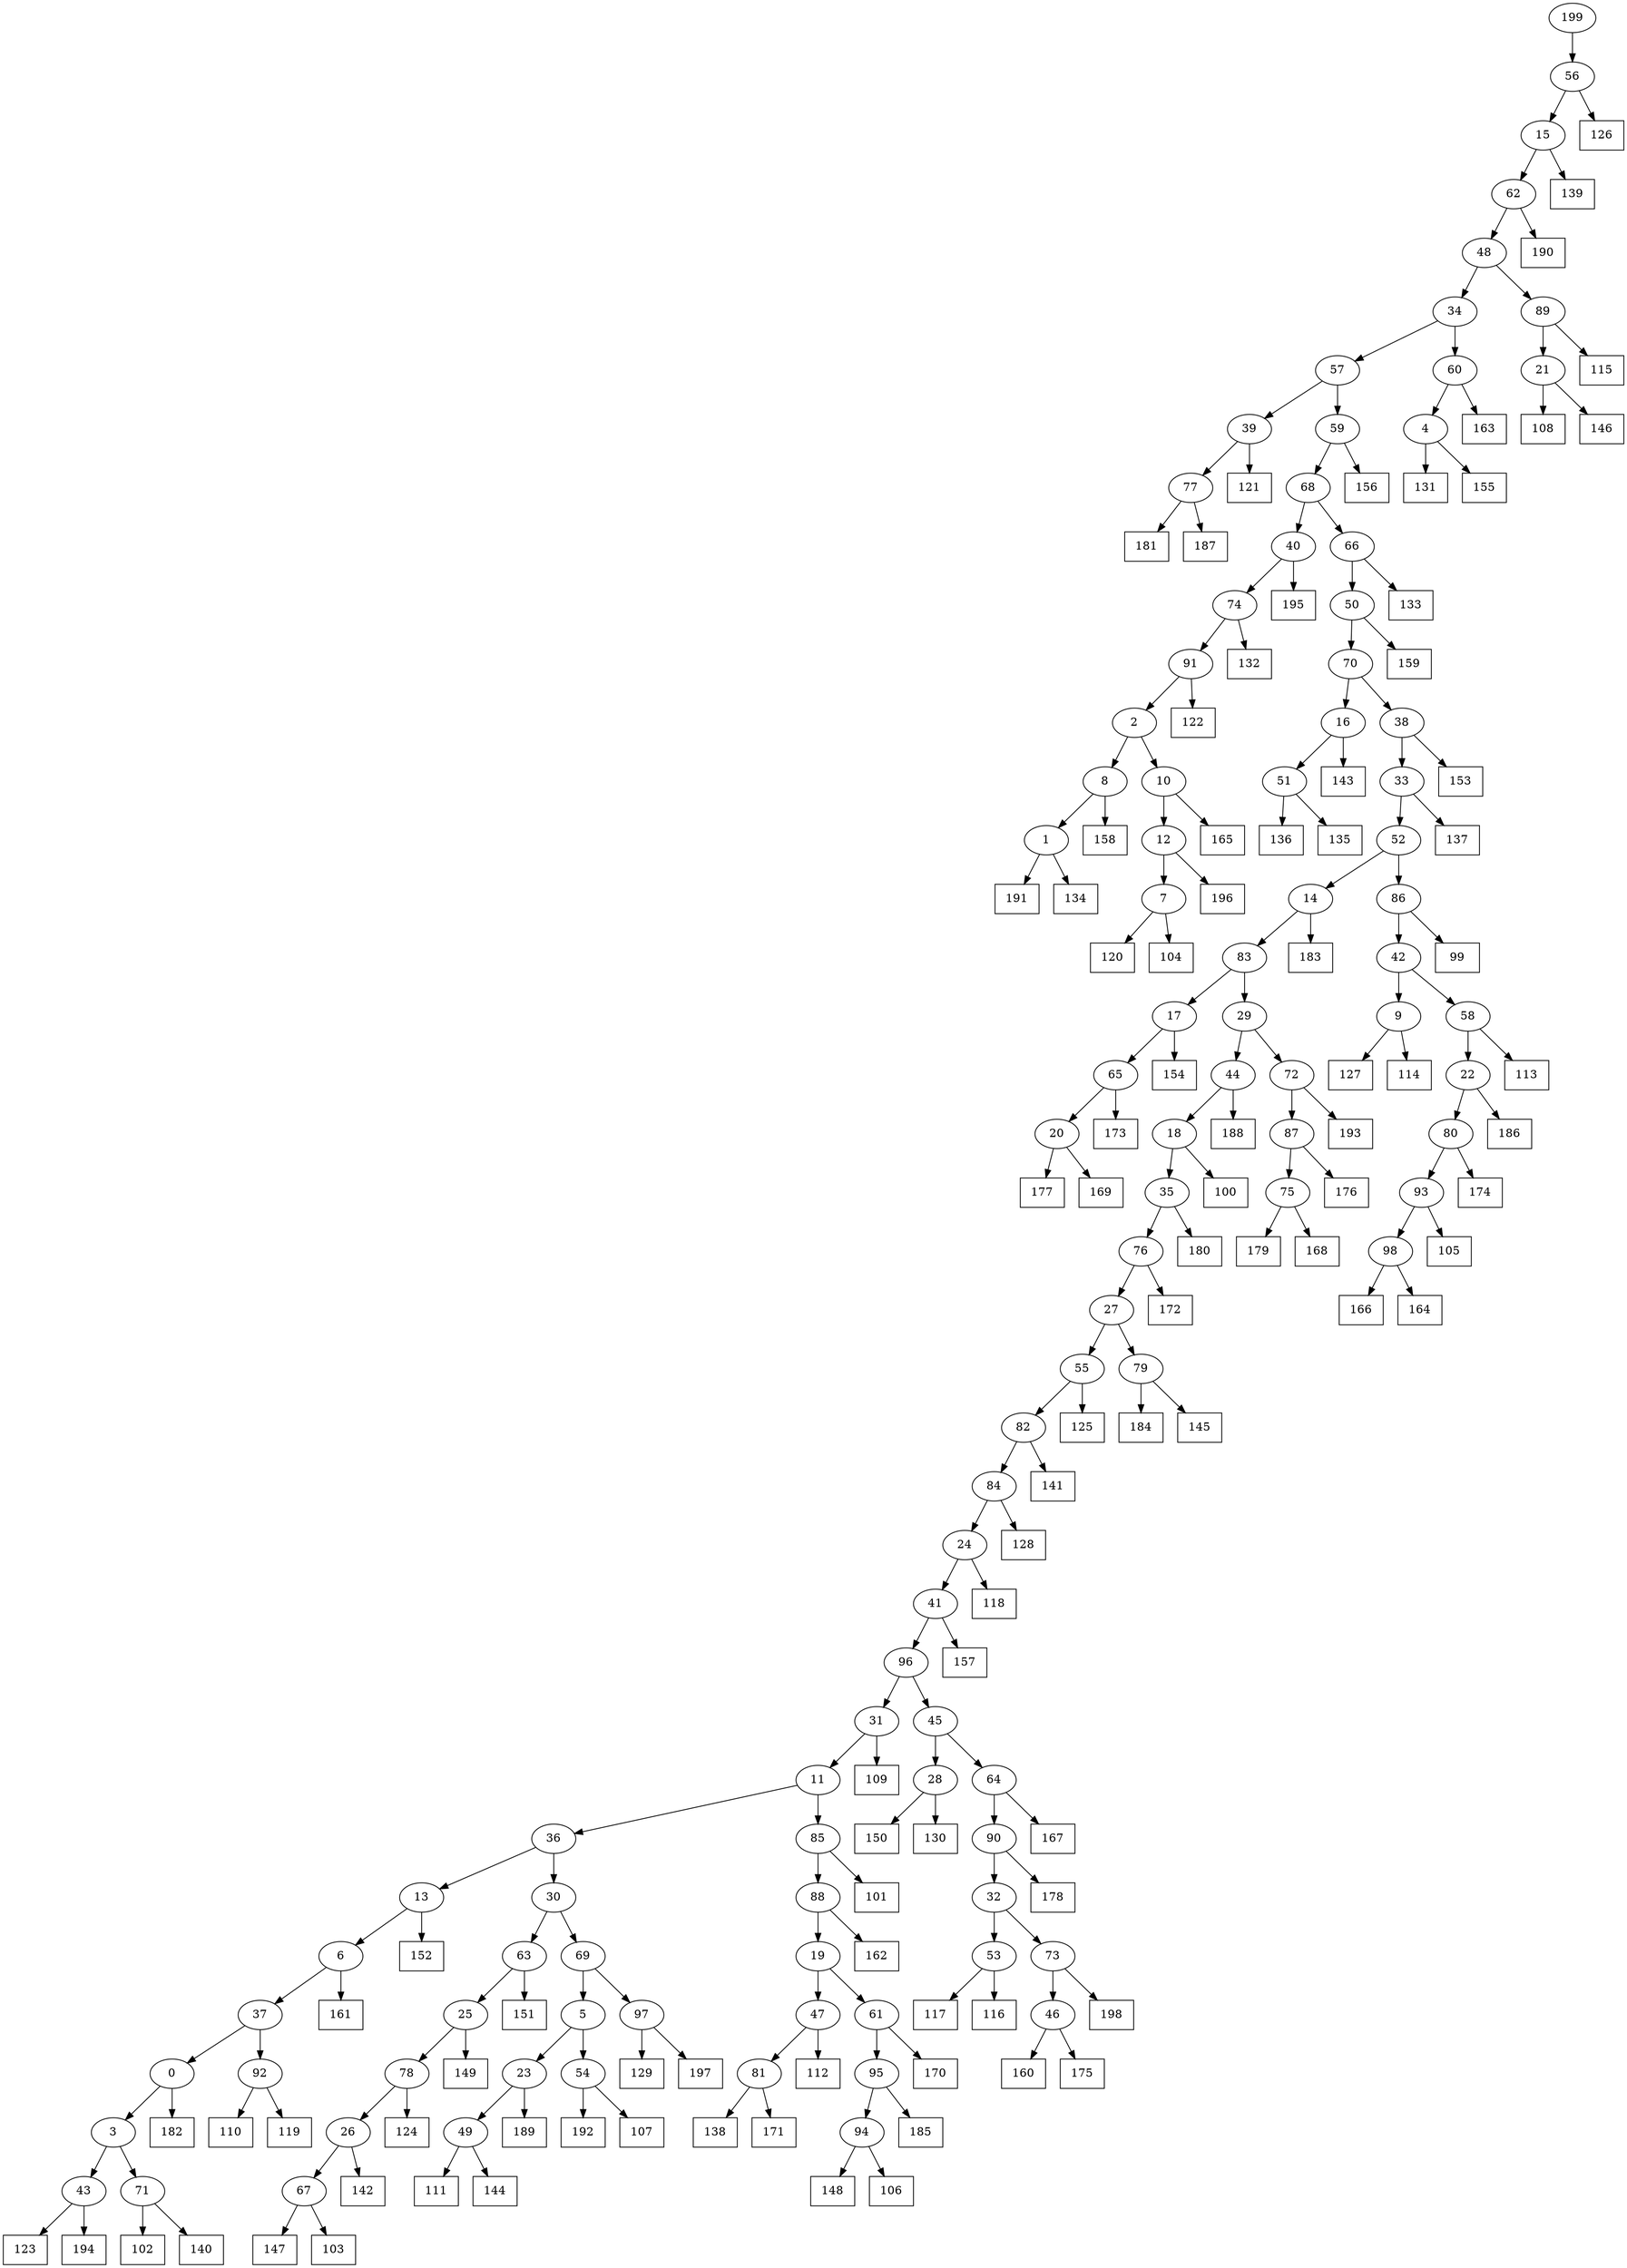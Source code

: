 digraph G {
0[label="0"];
1[label="1"];
2[label="2"];
3[label="3"];
4[label="4"];
5[label="5"];
6[label="6"];
7[label="7"];
8[label="8"];
9[label="9"];
10[label="10"];
11[label="11"];
12[label="12"];
13[label="13"];
14[label="14"];
15[label="15"];
16[label="16"];
17[label="17"];
18[label="18"];
19[label="19"];
20[label="20"];
21[label="21"];
22[label="22"];
23[label="23"];
24[label="24"];
25[label="25"];
26[label="26"];
27[label="27"];
28[label="28"];
29[label="29"];
30[label="30"];
31[label="31"];
32[label="32"];
33[label="33"];
34[label="34"];
35[label="35"];
36[label="36"];
37[label="37"];
38[label="38"];
39[label="39"];
40[label="40"];
41[label="41"];
42[label="42"];
43[label="43"];
44[label="44"];
45[label="45"];
46[label="46"];
47[label="47"];
48[label="48"];
49[label="49"];
50[label="50"];
51[label="51"];
52[label="52"];
53[label="53"];
54[label="54"];
55[label="55"];
56[label="56"];
57[label="57"];
58[label="58"];
59[label="59"];
60[label="60"];
61[label="61"];
62[label="62"];
63[label="63"];
64[label="64"];
65[label="65"];
66[label="66"];
67[label="67"];
68[label="68"];
69[label="69"];
70[label="70"];
71[label="71"];
72[label="72"];
73[label="73"];
74[label="74"];
75[label="75"];
76[label="76"];
77[label="77"];
78[label="78"];
79[label="79"];
80[label="80"];
81[label="81"];
82[label="82"];
83[label="83"];
84[label="84"];
85[label="85"];
86[label="86"];
87[label="87"];
88[label="88"];
89[label="89"];
90[label="90"];
91[label="91"];
92[label="92"];
93[label="93"];
94[label="94"];
95[label="95"];
96[label="96"];
97[label="97"];
98[label="98"];
99[shape=box,label="182"];
100[shape=box,label="110"];
101[shape=box,label="193"];
102[shape=box,label="154"];
103[shape=box,label="183"];
104[shape=box,label="150"];
105[shape=box,label="166"];
106[shape=box,label="158"];
107[shape=box,label="176"];
108[shape=box,label="191"];
109[shape=box,label="192"];
110[shape=box,label="177"];
111[shape=box,label="121"];
112[shape=box,label="156"];
113[shape=box,label="113"];
114[shape=box,label="147"];
115[shape=box,label="167"];
116[shape=box,label="174"];
117[shape=box,label="118"];
118[shape=box,label="195"];
119[shape=box,label="138"];
120[shape=box,label="123"];
121[shape=box,label="131"];
122[shape=box,label="178"];
123[shape=box,label="196"];
124[shape=box,label="169"];
125[shape=box,label="99"];
126[shape=box,label="189"];
127[shape=box,label="137"];
128[shape=box,label="133"];
129[shape=box,label="173"];
130[shape=box,label="188"];
131[shape=box,label="152"];
132[shape=box,label="194"];
133[shape=box,label="153"];
134[shape=box,label="180"];
135[shape=box,label="190"];
136[shape=box,label="128"];
137[shape=box,label="122"];
138[shape=box,label="107"];
139[shape=box,label="198"];
140[shape=box,label="120"];
141[shape=box,label="108"];
142[shape=box,label="161"];
143[shape=box,label="149"];
144[shape=box,label="111"];
145[shape=box,label="136"];
146[shape=box,label="142"];
147[shape=box,label="112"];
148[shape=box,label="115"];
149[shape=box,label="171"];
150[shape=box,label="132"];
151[shape=box,label="135"];
152[shape=box,label="139"];
153[shape=box,label="165"];
154[shape=box,label="129"];
155[shape=box,label="159"];
156[shape=box,label="179"];
157[shape=box,label="181"];
158[shape=box,label="186"];
159[shape=box,label="148"];
160[shape=box,label="109"];
161[shape=box,label="100"];
162[shape=box,label="184"];
163[shape=box,label="151"];
164[shape=box,label="119"];
165[shape=box,label="117"];
166[shape=box,label="102"];
167[shape=box,label="127"];
168[shape=box,label="104"];
169[shape=box,label="144"];
170[shape=box,label="143"];
171[shape=box,label="185"];
172[shape=box,label="163"];
173[shape=box,label="101"];
174[shape=box,label="170"];
175[shape=box,label="164"];
176[shape=box,label="162"];
177[shape=box,label="168"];
178[shape=box,label="140"];
179[shape=box,label="141"];
180[shape=box,label="197"];
181[shape=box,label="125"];
182[shape=box,label="145"];
183[shape=box,label="134"];
184[shape=box,label="155"];
185[shape=box,label="124"];
186[shape=box,label="126"];
187[shape=box,label="130"];
188[shape=box,label="105"];
189[shape=box,label="114"];
190[shape=box,label="146"];
191[shape=box,label="106"];
192[shape=box,label="157"];
193[shape=box,label="172"];
194[shape=box,label="103"];
195[shape=box,label="116"];
196[shape=box,label="160"];
197[shape=box,label="187"];
198[shape=box,label="175"];
199[label="199"];
12->123 ;
82->179 ;
44->130 ;
69->5 ;
92->100 ;
6->142 ;
4->184 ;
28->187 ;
1->108 ;
64->115 ;
88->176 ;
50->155 ;
20->124 ;
53->195 ;
62->135 ;
22->158 ;
13->131 ;
84->136 ;
4->121 ;
86->125 ;
41->96 ;
84->24 ;
35->134 ;
94->191 ;
26->146 ;
92->164 ;
93->188 ;
56->186 ;
24->41 ;
41->192 ;
83->17 ;
17->102 ;
51->145 ;
75->177 ;
9->167 ;
42->9 ;
9->189 ;
79->182 ;
21->141 ;
21->190 ;
7->168 ;
30->63 ;
89->21 ;
46->198 ;
87->107 ;
80->116 ;
94->159 ;
16->170 ;
0->99 ;
37->0 ;
25->143 ;
81->119 ;
77->157 ;
31->160 ;
58->113 ;
7->140 ;
71->178 ;
60->172 ;
199->56 ;
68->66 ;
55->181 ;
59->68 ;
49->169 ;
72->87 ;
18->161 ;
47->147 ;
45->64 ;
64->90 ;
81->149 ;
61->95 ;
78->185 ;
18->35 ;
35->76 ;
3->43 ;
43->120 ;
57->39 ;
38->33 ;
33->127 ;
25->78 ;
78->26 ;
36->30 ;
30->69 ;
43->132 ;
95->94 ;
53->165 ;
77->197 ;
86->42 ;
79->162 ;
48->34 ;
34->60 ;
61->174 ;
96->45 ;
17->65 ;
98->175 ;
12->7 ;
80->93 ;
24->117 ;
97->180 ;
75->156 ;
71->166 ;
89->148 ;
29->44 ;
44->18 ;
40->74 ;
67->114 ;
8->1 ;
1->183 ;
66->128 ;
32->73 ;
74->91 ;
91->2 ;
38->133 ;
90->32 ;
32->53 ;
73->139 ;
11->36 ;
70->16 ;
63->25 ;
11->85 ;
85->173 ;
10->12 ;
0->3 ;
3->71 ;
34->57 ;
19->47 ;
23->49 ;
49->144 ;
54->109 ;
51->151 ;
39->111 ;
45->28 ;
28->104 ;
39->77 ;
57->59 ;
59->112 ;
91->137 ;
2->8 ;
8->106 ;
5->23 ;
23->126 ;
66->50 ;
26->67 ;
67->194 ;
56->15 ;
68->40 ;
40->118 ;
16->51 ;
54->138 ;
15->152 ;
48->89 ;
60->4 ;
36->13 ;
13->6 ;
87->75 ;
47->81 ;
69->97 ;
97->154 ;
27->55 ;
65->129 ;
33->52 ;
52->86 ;
76->193 ;
58->22 ;
95->171 ;
2->10 ;
10->153 ;
85->88 ;
22->80 ;
88->19 ;
73->46 ;
46->196 ;
14->83 ;
83->29 ;
90->122 ;
93->98 ;
98->105 ;
74->150 ;
52->14 ;
14->103 ;
19->61 ;
70->38 ;
50->70 ;
65->20 ;
20->110 ;
29->72 ;
15->62 ;
62->48 ;
5->54 ;
6->37 ;
37->92 ;
42->58 ;
76->27 ;
27->79 ;
72->101 ;
96->31 ;
31->11 ;
63->163 ;
55->82 ;
82->84 ;
}
